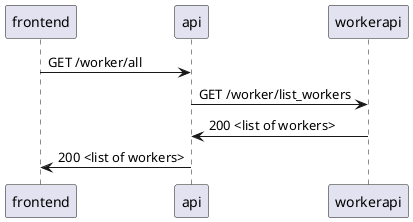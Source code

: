 @startuml
frontend -> api: GET /worker/all
api -> workerapi: GET /worker/list_workers
workerapi -> api : 200 <list of workers>
api -> frontend : 200 <list of workers>
@enduml
